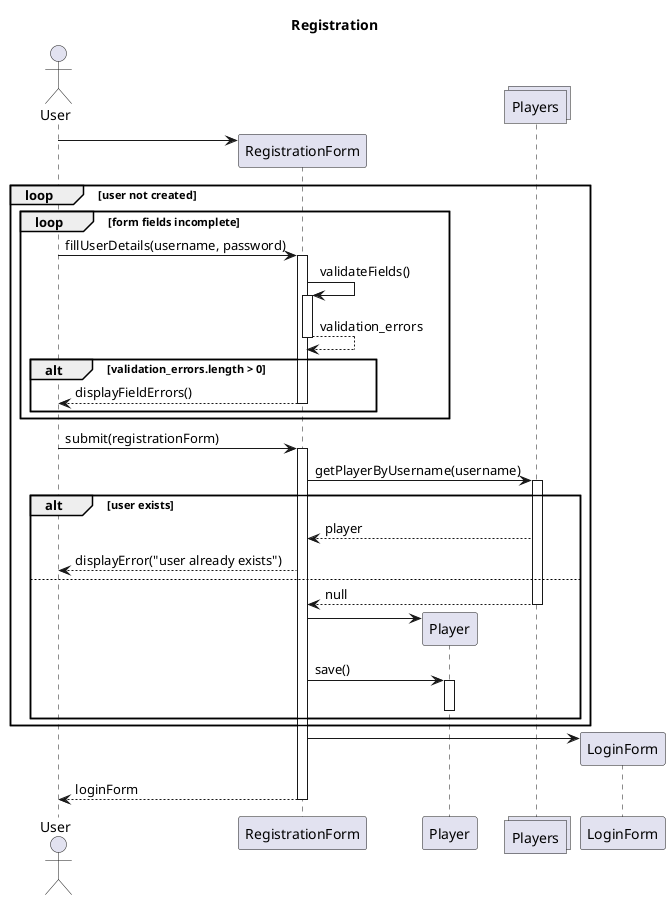 @startuml

title Registration

actor User
participant RegistrationForm
participant Player
collections Players

User -> RegistrationForm **

loop user not created
    loop form fields incomplete
        User -> RegistrationForm: fillUserDetails(username, password)
        activate RegistrationForm
            RegistrationForm -> RegistrationForm : validateFields()
            activate RegistrationForm
            return validation_errors
        alt validation_errors.length > 0
            return displayFieldErrors()
        end
    end
    User -> RegistrationForm : submit(registrationForm)
    activate RegistrationForm

    RegistrationForm -> Players : getPlayerByUsername(username)
    activate Players

    alt user exists
        Players --> RegistrationForm : player
        RegistrationForm --> User : displayError("user already exists")
    else
        Players --> RegistrationForm: null
        deactivate Players
        RegistrationForm -> Player **
        RegistrationForm -> Player : save()
        activate Player
        deactivate Player
    end
end

RegistrationForm -> LoginForm **
RegistrationForm --> User : loginForm
deactivate RegistrationForm

@enduml


